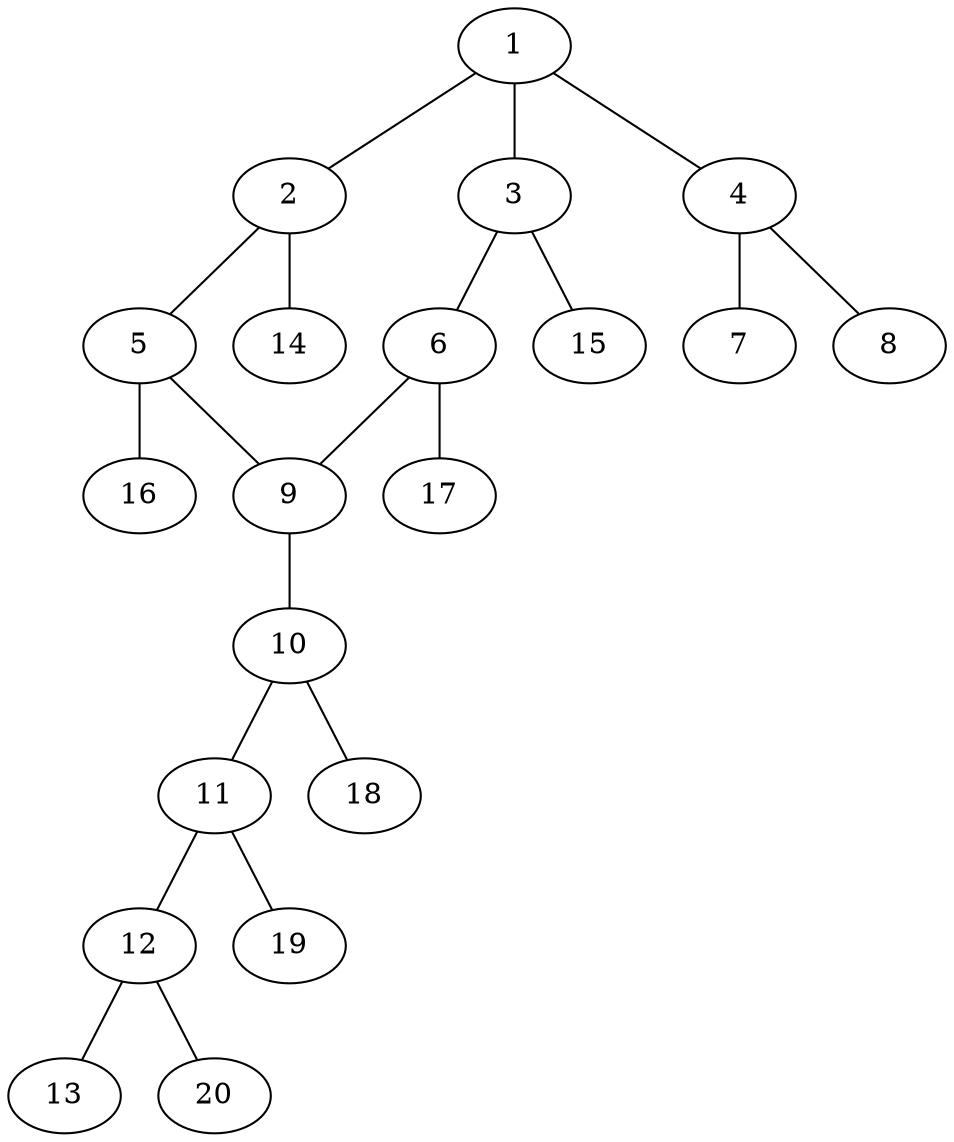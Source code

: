 graph molecule_1047 {
	1	 [chem=C];
	2	 [chem=C];
	1 -- 2	 [valence=1];
	3	 [chem=C];
	1 -- 3	 [valence=2];
	4	 [chem=N];
	1 -- 4	 [valence=1];
	5	 [chem=C];
	2 -- 5	 [valence=2];
	14	 [chem=H];
	2 -- 14	 [valence=1];
	6	 [chem=C];
	3 -- 6	 [valence=1];
	15	 [chem=H];
	3 -- 15	 [valence=1];
	7	 [chem=O];
	4 -- 7	 [valence=2];
	8	 [chem=O];
	4 -- 8	 [valence=1];
	9	 [chem=C];
	5 -- 9	 [valence=1];
	16	 [chem=H];
	5 -- 16	 [valence=1];
	6 -- 9	 [valence=2];
	17	 [chem=H];
	6 -- 17	 [valence=1];
	10	 [chem=C];
	9 -- 10	 [valence=1];
	11	 [chem=C];
	10 -- 11	 [valence=2];
	18	 [chem=H];
	10 -- 18	 [valence=1];
	12	 [chem=C];
	11 -- 12	 [valence=1];
	19	 [chem=H];
	11 -- 19	 [valence=1];
	13	 [chem=O];
	12 -- 13	 [valence=2];
	20	 [chem=H];
	12 -- 20	 [valence=1];
}
